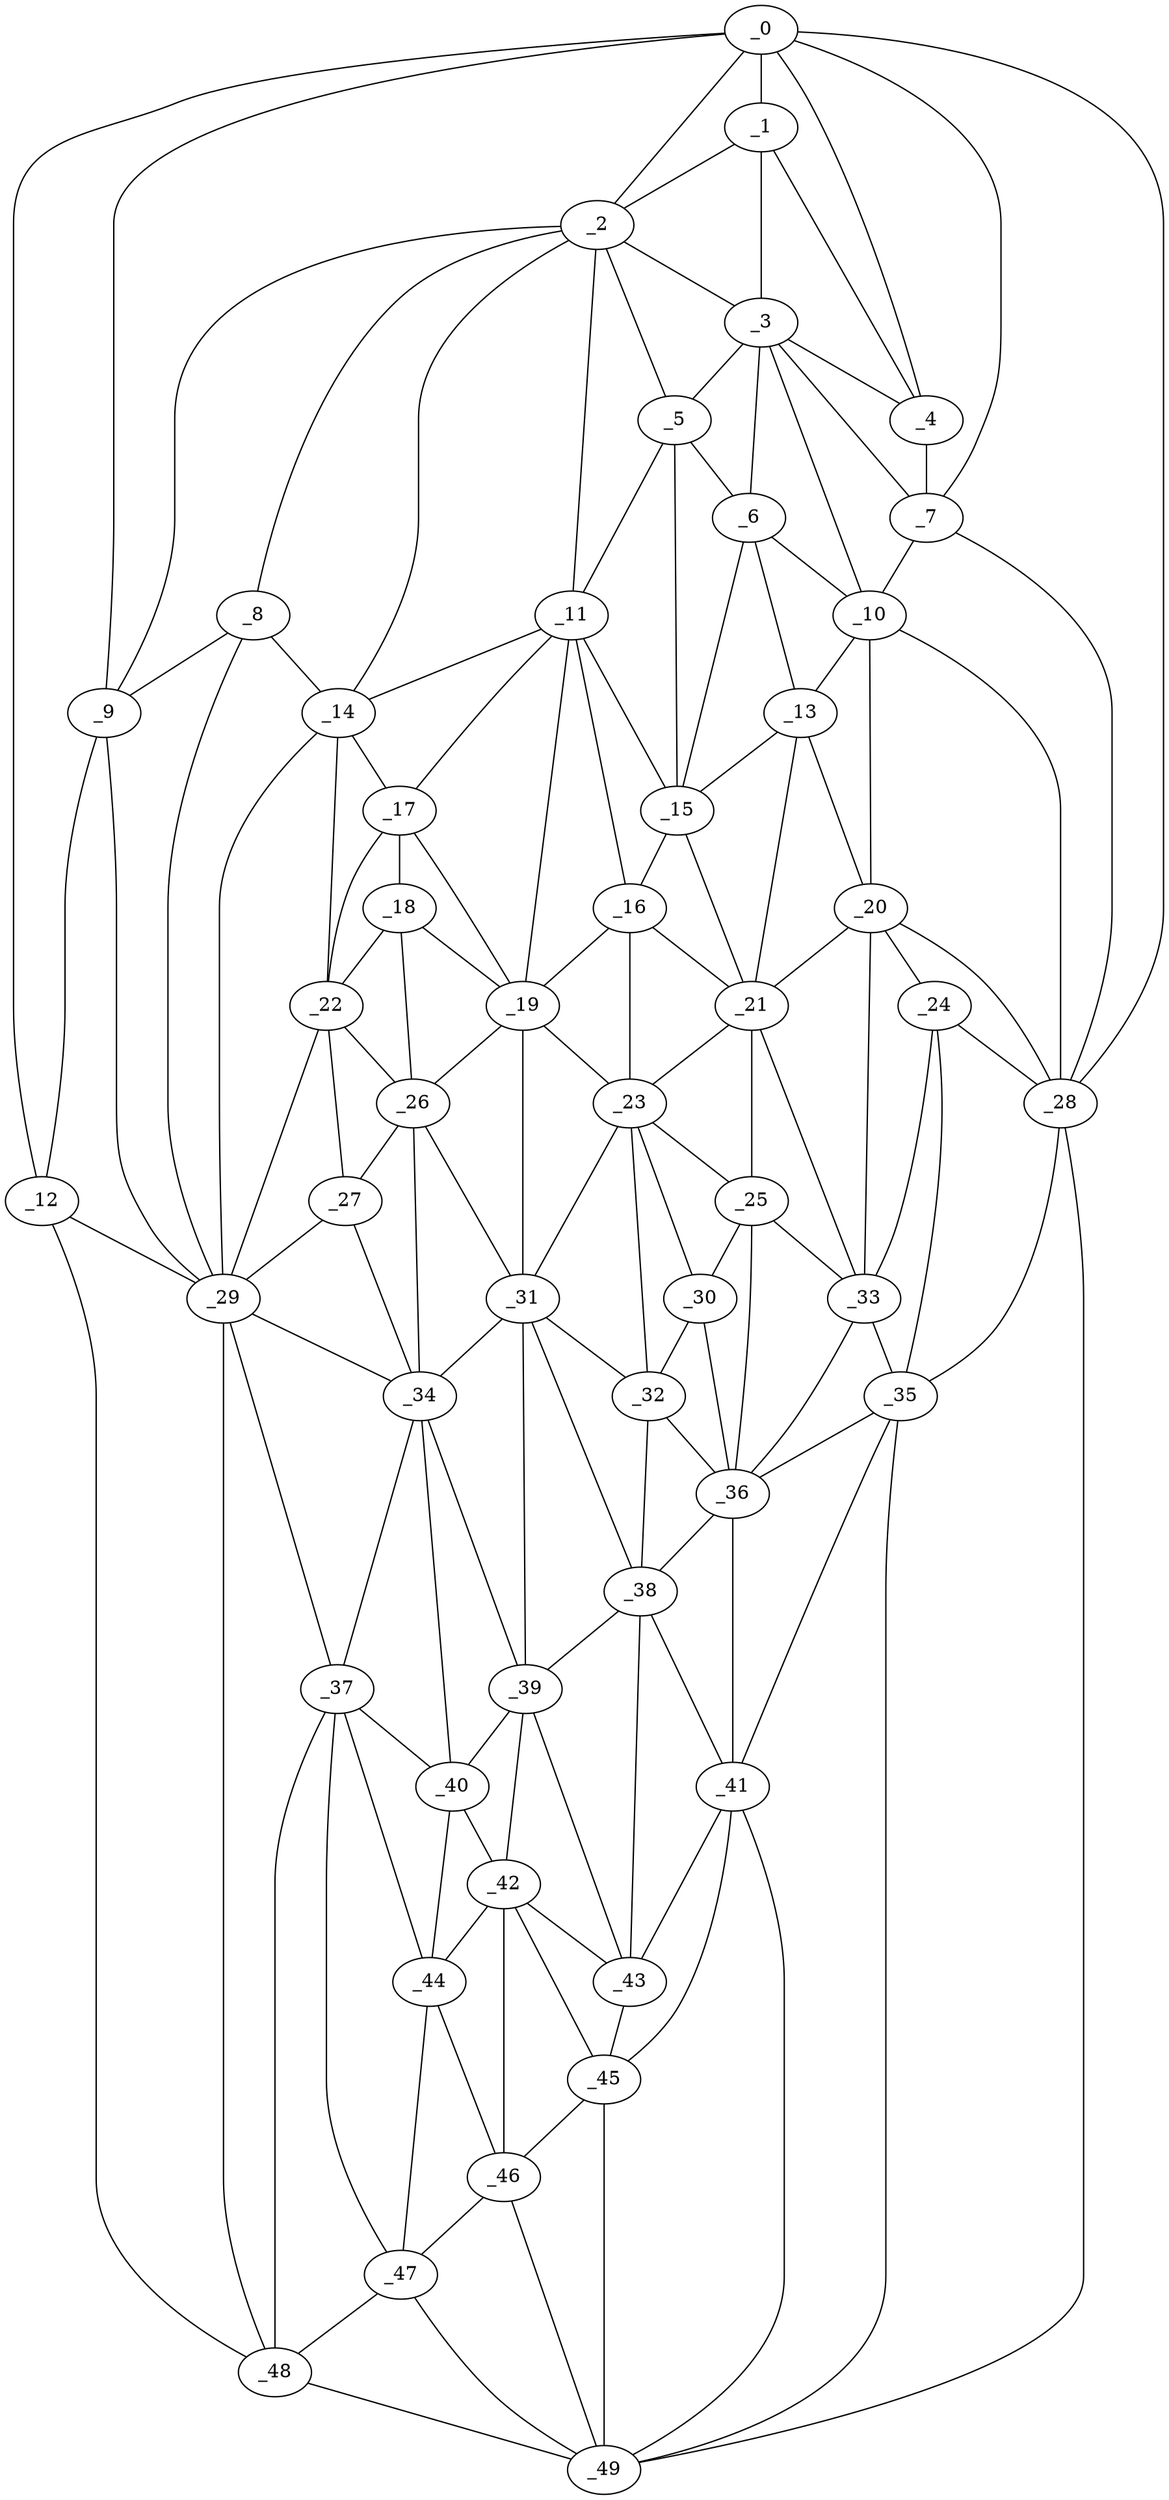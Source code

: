 graph "obj54__70.gxl" {
	_0	 [x=5,
		y=10];
	_1	 [x=16,
		y=11];
	_0 -- _1	 [valence=1];
	_2	 [x=23,
		y=39];
	_0 -- _2	 [valence=2];
	_4	 [x=32,
		y=10];
	_0 -- _4	 [valence=1];
	_7	 [x=42,
		y=9];
	_0 -- _7	 [valence=2];
	_9	 [x=47,
		y=107];
	_0 -- _9	 [valence=2];
	_12	 [x=51,
		y=124];
	_0 -- _12	 [valence=1];
	_28	 [x=73,
		y=3];
	_0 -- _28	 [valence=1];
	_1 -- _2	 [valence=2];
	_3	 [x=31,
		y=27];
	_1 -- _3	 [valence=1];
	_1 -- _4	 [valence=2];
	_2 -- _3	 [valence=1];
	_5	 [x=37,
		y=37];
	_2 -- _5	 [valence=2];
	_8	 [x=47,
		y=92];
	_2 -- _8	 [valence=2];
	_2 -- _9	 [valence=1];
	_11	 [x=50,
		y=48];
	_2 -- _11	 [valence=1];
	_14	 [x=53,
		y=80];
	_2 -- _14	 [valence=1];
	_3 -- _4	 [valence=1];
	_3 -- _5	 [valence=2];
	_6	 [x=40,
		y=32];
	_3 -- _6	 [valence=1];
	_3 -- _7	 [valence=1];
	_10	 [x=49,
		y=14];
	_3 -- _10	 [valence=2];
	_4 -- _7	 [valence=2];
	_5 -- _6	 [valence=1];
	_5 -- _11	 [valence=2];
	_15	 [x=54,
		y=36];
	_5 -- _15	 [valence=2];
	_6 -- _10	 [valence=2];
	_13	 [x=53,
		y=18];
	_6 -- _13	 [valence=1];
	_6 -- _15	 [valence=2];
	_7 -- _10	 [valence=2];
	_7 -- _28	 [valence=2];
	_8 -- _9	 [valence=2];
	_8 -- _14	 [valence=2];
	_29	 [x=76,
		y=78];
	_8 -- _29	 [valence=2];
	_9 -- _12	 [valence=2];
	_9 -- _29	 [valence=2];
	_10 -- _13	 [valence=1];
	_20	 [x=65,
		y=14];
	_10 -- _20	 [valence=2];
	_10 -- _28	 [valence=1];
	_11 -- _14	 [valence=2];
	_11 -- _15	 [valence=2];
	_16	 [x=55,
		y=40];
	_11 -- _16	 [valence=2];
	_17	 [x=57,
		y=69];
	_11 -- _17	 [valence=1];
	_19	 [x=64,
		y=54];
	_11 -- _19	 [valence=1];
	_12 -- _29	 [valence=2];
	_48	 [x=121,
		y=115];
	_12 -- _48	 [valence=1];
	_13 -- _15	 [valence=2];
	_13 -- _20	 [valence=2];
	_21	 [x=66,
		y=28];
	_13 -- _21	 [valence=1];
	_14 -- _17	 [valence=2];
	_22	 [x=67,
		y=68];
	_14 -- _22	 [valence=1];
	_14 -- _29	 [valence=2];
	_15 -- _16	 [valence=2];
	_15 -- _21	 [valence=2];
	_16 -- _19	 [valence=1];
	_16 -- _21	 [valence=2];
	_23	 [x=68,
		y=44];
	_16 -- _23	 [valence=2];
	_18	 [x=63,
		y=65];
	_17 -- _18	 [valence=2];
	_17 -- _19	 [valence=2];
	_17 -- _22	 [valence=2];
	_18 -- _19	 [valence=1];
	_18 -- _22	 [valence=2];
	_26	 [x=72,
		y=62];
	_18 -- _26	 [valence=1];
	_19 -- _23	 [valence=2];
	_19 -- _26	 [valence=2];
	_31	 [x=78,
		y=58];
	_19 -- _31	 [valence=2];
	_20 -- _21	 [valence=2];
	_24	 [x=70,
		y=10];
	_20 -- _24	 [valence=2];
	_20 -- _28	 [valence=1];
	_33	 [x=80,
		y=24];
	_20 -- _33	 [valence=1];
	_21 -- _23	 [valence=1];
	_25	 [x=72,
		y=34];
	_21 -- _25	 [valence=1];
	_21 -- _33	 [valence=2];
	_22 -- _26	 [valence=1];
	_27	 [x=72,
		y=67];
	_22 -- _27	 [valence=2];
	_22 -- _29	 [valence=2];
	_23 -- _25	 [valence=2];
	_30	 [x=78,
		y=39];
	_23 -- _30	 [valence=1];
	_23 -- _31	 [valence=1];
	_32	 [x=79,
		y=43];
	_23 -- _32	 [valence=2];
	_24 -- _28	 [valence=2];
	_24 -- _33	 [valence=2];
	_35	 [x=83,
		y=14];
	_24 -- _35	 [valence=2];
	_25 -- _30	 [valence=2];
	_25 -- _33	 [valence=1];
	_36	 [x=85,
		y=30];
	_25 -- _36	 [valence=1];
	_26 -- _27	 [valence=2];
	_26 -- _31	 [valence=1];
	_34	 [x=82,
		y=66];
	_26 -- _34	 [valence=1];
	_27 -- _29	 [valence=2];
	_27 -- _34	 [valence=2];
	_28 -- _35	 [valence=2];
	_49	 [x=122,
		y=42];
	_28 -- _49	 [valence=1];
	_29 -- _34	 [valence=2];
	_37	 [x=86,
		y=76];
	_29 -- _37	 [valence=2];
	_29 -- _48	 [valence=1];
	_30 -- _32	 [valence=1];
	_30 -- _36	 [valence=2];
	_31 -- _32	 [valence=2];
	_31 -- _34	 [valence=2];
	_38	 [x=87,
		y=50];
	_31 -- _38	 [valence=1];
	_39	 [x=90,
		y=55];
	_31 -- _39	 [valence=2];
	_32 -- _36	 [valence=2];
	_32 -- _38	 [valence=2];
	_33 -- _35	 [valence=2];
	_33 -- _36	 [valence=2];
	_34 -- _37	 [valence=1];
	_34 -- _39	 [valence=1];
	_40	 [x=97,
		y=64];
	_34 -- _40	 [valence=2];
	_35 -- _36	 [valence=2];
	_41	 [x=101,
		y=34];
	_35 -- _41	 [valence=2];
	_35 -- _49	 [valence=2];
	_36 -- _38	 [valence=2];
	_36 -- _41	 [valence=2];
	_37 -- _40	 [valence=1];
	_44	 [x=107,
		y=64];
	_37 -- _44	 [valence=2];
	_47	 [x=120,
		y=85];
	_37 -- _47	 [valence=1];
	_37 -- _48	 [valence=1];
	_38 -- _39	 [valence=2];
	_38 -- _41	 [valence=2];
	_43	 [x=106,
		y=49];
	_38 -- _43	 [valence=1];
	_39 -- _40	 [valence=2];
	_42	 [x=105,
		y=55];
	_39 -- _42	 [valence=1];
	_39 -- _43	 [valence=2];
	_40 -- _42	 [valence=2];
	_40 -- _44	 [valence=2];
	_41 -- _43	 [valence=1];
	_45	 [x=112,
		y=48];
	_41 -- _45	 [valence=2];
	_41 -- _49	 [valence=1];
	_42 -- _43	 [valence=1];
	_42 -- _44	 [valence=2];
	_42 -- _45	 [valence=2];
	_46	 [x=116,
		y=63];
	_42 -- _46	 [valence=2];
	_43 -- _45	 [valence=2];
	_44 -- _46	 [valence=2];
	_44 -- _47	 [valence=1];
	_45 -- _46	 [valence=2];
	_45 -- _49	 [valence=1];
	_46 -- _47	 [valence=2];
	_46 -- _49	 [valence=1];
	_47 -- _48	 [valence=2];
	_47 -- _49	 [valence=1];
	_48 -- _49	 [valence=1];
}
